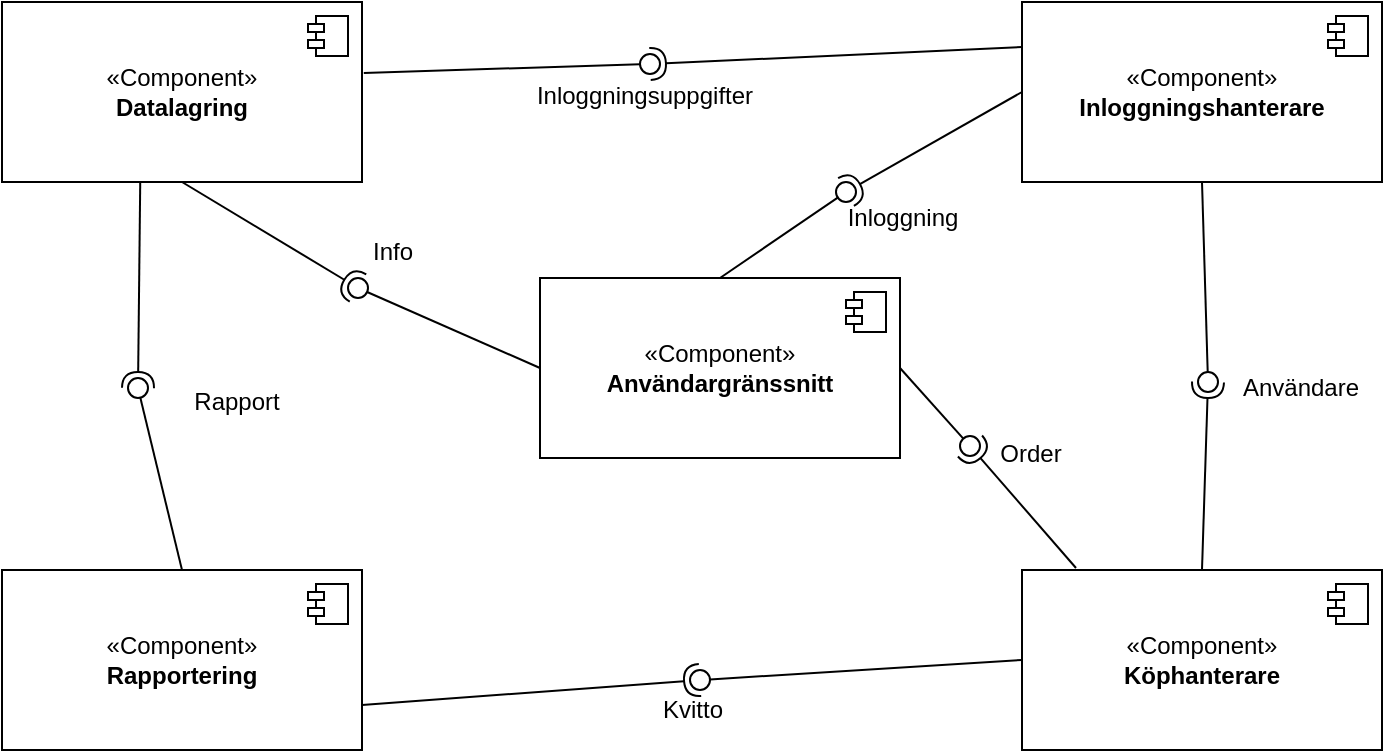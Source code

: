 <mxfile version="24.7.14">
  <diagram name="Page-1" id="b5b7bab2-c9e2-2cf4-8b2a-24fd1a2a6d21">
    <mxGraphModel dx="1158" dy="775" grid="0" gridSize="10" guides="1" tooltips="1" connect="1" arrows="1" fold="1" page="1" pageScale="1" pageWidth="3300" pageHeight="4681" background="none" math="0" shadow="0">
      <root>
        <mxCell id="0" />
        <mxCell id="1" parent="0" />
        <mxCell id="c2yfM4aKB7b6ANN_xg1U-1" value="«Component»&lt;br&gt;&lt;b&gt;Användargränssnitt&lt;/b&gt;" style="html=1;dropTarget=0;whiteSpace=wrap;" vertex="1" parent="1">
          <mxGeometry x="1246" y="884" width="180" height="90" as="geometry" />
        </mxCell>
        <mxCell id="c2yfM4aKB7b6ANN_xg1U-2" value="" style="shape=module;jettyWidth=8;jettyHeight=4;" vertex="1" parent="c2yfM4aKB7b6ANN_xg1U-1">
          <mxGeometry x="1" width="20" height="20" relative="1" as="geometry">
            <mxPoint x="-27" y="7" as="offset" />
          </mxGeometry>
        </mxCell>
        <mxCell id="c2yfM4aKB7b6ANN_xg1U-3" value="«Component»&lt;br&gt;&lt;b&gt;Datalagring&lt;/b&gt;" style="html=1;dropTarget=0;whiteSpace=wrap;" vertex="1" parent="1">
          <mxGeometry x="977" y="746" width="180" height="90" as="geometry" />
        </mxCell>
        <mxCell id="c2yfM4aKB7b6ANN_xg1U-4" value="" style="shape=module;jettyWidth=8;jettyHeight=4;" vertex="1" parent="c2yfM4aKB7b6ANN_xg1U-3">
          <mxGeometry x="1" width="20" height="20" relative="1" as="geometry">
            <mxPoint x="-27" y="7" as="offset" />
          </mxGeometry>
        </mxCell>
        <mxCell id="c2yfM4aKB7b6ANN_xg1U-5" value="«Component»&lt;br&gt;&lt;b&gt;Rapportering&lt;/b&gt;" style="html=1;dropTarget=0;whiteSpace=wrap;" vertex="1" parent="1">
          <mxGeometry x="977" y="1030" width="180" height="90" as="geometry" />
        </mxCell>
        <mxCell id="c2yfM4aKB7b6ANN_xg1U-6" value="" style="shape=module;jettyWidth=8;jettyHeight=4;" vertex="1" parent="c2yfM4aKB7b6ANN_xg1U-5">
          <mxGeometry x="1" width="20" height="20" relative="1" as="geometry">
            <mxPoint x="-27" y="7" as="offset" />
          </mxGeometry>
        </mxCell>
        <mxCell id="c2yfM4aKB7b6ANN_xg1U-7" value="«Component»&lt;br&gt;&lt;b&gt;Inloggningshanterare&lt;/b&gt;" style="html=1;dropTarget=0;whiteSpace=wrap;" vertex="1" parent="1">
          <mxGeometry x="1487" y="746" width="180" height="90" as="geometry" />
        </mxCell>
        <mxCell id="c2yfM4aKB7b6ANN_xg1U-8" value="" style="shape=module;jettyWidth=8;jettyHeight=4;" vertex="1" parent="c2yfM4aKB7b6ANN_xg1U-7">
          <mxGeometry x="1" width="20" height="20" relative="1" as="geometry">
            <mxPoint x="-27" y="7" as="offset" />
          </mxGeometry>
        </mxCell>
        <mxCell id="c2yfM4aKB7b6ANN_xg1U-9" value="«Component»&lt;br&gt;&lt;b&gt;Köphanterare&lt;/b&gt;" style="html=1;dropTarget=0;whiteSpace=wrap;" vertex="1" parent="1">
          <mxGeometry x="1487" y="1030" width="180" height="90" as="geometry" />
        </mxCell>
        <mxCell id="c2yfM4aKB7b6ANN_xg1U-10" value="" style="shape=module;jettyWidth=8;jettyHeight=4;" vertex="1" parent="c2yfM4aKB7b6ANN_xg1U-9">
          <mxGeometry x="1" width="20" height="20" relative="1" as="geometry">
            <mxPoint x="-27" y="7" as="offset" />
          </mxGeometry>
        </mxCell>
        <mxCell id="c2yfM4aKB7b6ANN_xg1U-14" value="" style="rounded=0;orthogonalLoop=1;jettySize=auto;html=1;endArrow=halfCircle;endFill=0;endSize=6;strokeWidth=1;sketch=0;exitX=0.384;exitY=0.995;exitDx=0;exitDy=0;exitPerimeter=0;entryX=0.024;entryY=0.159;entryDx=0;entryDy=0;entryPerimeter=0;" edge="1" target="c2yfM4aKB7b6ANN_xg1U-16" parent="1" source="c2yfM4aKB7b6ANN_xg1U-3">
          <mxGeometry relative="1" as="geometry">
            <mxPoint x="1283" y="1081" as="sourcePoint" />
            <mxPoint x="994" y="933" as="targetPoint" />
          </mxGeometry>
        </mxCell>
        <mxCell id="c2yfM4aKB7b6ANN_xg1U-17" value="" style="rounded=0;orthogonalLoop=1;jettySize=auto;html=1;endArrow=oval;endFill=0;sketch=0;sourcePerimeterSpacing=0;targetPerimeterSpacing=0;endSize=10;exitX=0.5;exitY=0;exitDx=0;exitDy=0;" edge="1" parent="1" source="c2yfM4aKB7b6ANN_xg1U-5" target="c2yfM4aKB7b6ANN_xg1U-16">
          <mxGeometry relative="1" as="geometry">
            <mxPoint x="1157" y="1075" as="sourcePoint" />
            <mxPoint x="1328" y="1067" as="targetPoint" />
          </mxGeometry>
        </mxCell>
        <mxCell id="c2yfM4aKB7b6ANN_xg1U-16" value="" style="ellipse;whiteSpace=wrap;html=1;align=center;aspect=fixed;fillColor=none;strokeColor=none;resizable=0;perimeter=centerPerimeter;rotatable=0;allowArrows=0;points=[];outlineConnect=1;" vertex="1" parent="1">
          <mxGeometry x="1040" y="934" width="10" height="10" as="geometry" />
        </mxCell>
        <mxCell id="c2yfM4aKB7b6ANN_xg1U-20" value="Rapport" style="text;html=1;align=center;verticalAlign=middle;resizable=0;points=[];autosize=1;strokeColor=none;fillColor=none;" vertex="1" parent="1">
          <mxGeometry x="1063" y="933" width="61" height="26" as="geometry" />
        </mxCell>
        <mxCell id="c2yfM4aKB7b6ANN_xg1U-21" value="" style="rounded=0;orthogonalLoop=1;jettySize=auto;html=1;endArrow=halfCircle;endFill=0;endSize=6;strokeWidth=1;sketch=0;exitX=1;exitY=0.75;exitDx=0;exitDy=0;entryX=0.512;entryY=1.088;entryDx=0;entryDy=0;entryPerimeter=0;" edge="1" target="c2yfM4aKB7b6ANN_xg1U-23" parent="1" source="c2yfM4aKB7b6ANN_xg1U-5">
          <mxGeometry relative="1" as="geometry">
            <mxPoint x="1346" y="1085" as="sourcePoint" />
            <mxPoint x="1348" y="1137" as="targetPoint" />
          </mxGeometry>
        </mxCell>
        <mxCell id="c2yfM4aKB7b6ANN_xg1U-22" value="" style="rounded=0;orthogonalLoop=1;jettySize=auto;html=1;endArrow=oval;endFill=0;sketch=0;sourcePerimeterSpacing=0;targetPerimeterSpacing=0;endSize=10;exitX=0;exitY=0.5;exitDx=0;exitDy=0;" edge="1" target="c2yfM4aKB7b6ANN_xg1U-23" parent="1" source="c2yfM4aKB7b6ANN_xg1U-9">
          <mxGeometry relative="1" as="geometry">
            <mxPoint x="1306" y="1085" as="sourcePoint" />
          </mxGeometry>
        </mxCell>
        <mxCell id="c2yfM4aKB7b6ANN_xg1U-23" value="" style="ellipse;whiteSpace=wrap;html=1;align=center;aspect=fixed;fillColor=none;strokeColor=none;resizable=0;perimeter=centerPerimeter;rotatable=0;allowArrows=0;points=[];outlineConnect=1;" vertex="1" parent="1">
          <mxGeometry x="1321" y="1080" width="10" height="10" as="geometry" />
        </mxCell>
        <mxCell id="c2yfM4aKB7b6ANN_xg1U-24" value="Kvitto" style="text;html=1;align=center;verticalAlign=middle;resizable=0;points=[];autosize=1;strokeColor=none;fillColor=none;" vertex="1" parent="1">
          <mxGeometry x="1298" y="1087" width="48" height="26" as="geometry" />
        </mxCell>
        <mxCell id="c2yfM4aKB7b6ANN_xg1U-26" value="" style="rounded=0;orthogonalLoop=1;jettySize=auto;html=1;endArrow=halfCircle;endFill=0;endSize=6;strokeWidth=1;sketch=0;exitX=0.5;exitY=0;exitDx=0;exitDy=0;" edge="1" target="c2yfM4aKB7b6ANN_xg1U-28" parent="1" source="c2yfM4aKB7b6ANN_xg1U-9">
          <mxGeometry relative="1" as="geometry">
            <mxPoint x="1607" y="936" as="sourcePoint" />
          </mxGeometry>
        </mxCell>
        <mxCell id="c2yfM4aKB7b6ANN_xg1U-27" value="" style="rounded=0;orthogonalLoop=1;jettySize=auto;html=1;endArrow=oval;endFill=0;sketch=0;sourcePerimeterSpacing=0;targetPerimeterSpacing=0;endSize=10;exitX=0.5;exitY=1;exitDx=0;exitDy=0;" edge="1" target="c2yfM4aKB7b6ANN_xg1U-28" parent="1" source="c2yfM4aKB7b6ANN_xg1U-7">
          <mxGeometry relative="1" as="geometry">
            <mxPoint x="1567" y="936" as="sourcePoint" />
          </mxGeometry>
        </mxCell>
        <mxCell id="c2yfM4aKB7b6ANN_xg1U-28" value="" style="ellipse;whiteSpace=wrap;html=1;align=center;aspect=fixed;fillColor=none;strokeColor=none;resizable=0;perimeter=centerPerimeter;rotatable=0;allowArrows=0;points=[];outlineConnect=1;" vertex="1" parent="1">
          <mxGeometry x="1575" y="931" width="10" height="10" as="geometry" />
        </mxCell>
        <mxCell id="c2yfM4aKB7b6ANN_xg1U-29" value="Användare" style="text;html=1;align=center;verticalAlign=middle;resizable=0;points=[];autosize=1;strokeColor=none;fillColor=none;" vertex="1" parent="1">
          <mxGeometry x="1588" y="926" width="76" height="26" as="geometry" />
        </mxCell>
        <mxCell id="c2yfM4aKB7b6ANN_xg1U-30" value="" style="rounded=0;orthogonalLoop=1;jettySize=auto;html=1;endArrow=halfCircle;endFill=0;endSize=6;strokeWidth=1;sketch=0;exitX=0.5;exitY=1;exitDx=0;exitDy=0;" edge="1" target="c2yfM4aKB7b6ANN_xg1U-32" parent="1" source="c2yfM4aKB7b6ANN_xg1U-3">
          <mxGeometry relative="1" as="geometry">
            <mxPoint x="1164" y="905" as="sourcePoint" />
          </mxGeometry>
        </mxCell>
        <mxCell id="c2yfM4aKB7b6ANN_xg1U-31" value="" style="rounded=0;orthogonalLoop=1;jettySize=auto;html=1;endArrow=oval;endFill=0;sketch=0;sourcePerimeterSpacing=0;targetPerimeterSpacing=0;endSize=10;exitX=0;exitY=0.5;exitDx=0;exitDy=0;" edge="1" target="c2yfM4aKB7b6ANN_xg1U-32" parent="1" source="c2yfM4aKB7b6ANN_xg1U-1">
          <mxGeometry relative="1" as="geometry">
            <mxPoint x="1124" y="905" as="sourcePoint" />
          </mxGeometry>
        </mxCell>
        <mxCell id="c2yfM4aKB7b6ANN_xg1U-32" value="" style="ellipse;whiteSpace=wrap;html=1;align=center;aspect=fixed;fillColor=none;strokeColor=none;resizable=0;perimeter=centerPerimeter;rotatable=0;allowArrows=0;points=[];outlineConnect=1;" vertex="1" parent="1">
          <mxGeometry x="1150" y="884" width="10" height="10" as="geometry" />
        </mxCell>
        <mxCell id="c2yfM4aKB7b6ANN_xg1U-33" value="Info" style="text;html=1;align=center;verticalAlign=middle;resizable=0;points=[];autosize=1;strokeColor=none;fillColor=none;" vertex="1" parent="1">
          <mxGeometry x="1153" y="858" width="38" height="26" as="geometry" />
        </mxCell>
        <mxCell id="c2yfM4aKB7b6ANN_xg1U-34" value="" style="rounded=0;orthogonalLoop=1;jettySize=auto;html=1;endArrow=halfCircle;endFill=0;endSize=6;strokeWidth=1;sketch=0;exitX=0;exitY=0.5;exitDx=0;exitDy=0;entryX=0.859;entryY=-0.041;entryDx=0;entryDy=0;entryPerimeter=0;" edge="1" target="c2yfM4aKB7b6ANN_xg1U-36" parent="1" source="c2yfM4aKB7b6ANN_xg1U-7">
          <mxGeometry relative="1" as="geometry">
            <mxPoint x="1413" y="832" as="sourcePoint" />
            <mxPoint x="1401" y="832" as="targetPoint" />
          </mxGeometry>
        </mxCell>
        <mxCell id="c2yfM4aKB7b6ANN_xg1U-35" value="" style="rounded=0;orthogonalLoop=1;jettySize=auto;html=1;endArrow=oval;endFill=0;sketch=0;sourcePerimeterSpacing=0;targetPerimeterSpacing=0;endSize=10;exitX=0.5;exitY=0;exitDx=0;exitDy=0;" edge="1" target="c2yfM4aKB7b6ANN_xg1U-36" parent="1" source="c2yfM4aKB7b6ANN_xg1U-1">
          <mxGeometry relative="1" as="geometry">
            <mxPoint x="1373" y="832" as="sourcePoint" />
          </mxGeometry>
        </mxCell>
        <mxCell id="c2yfM4aKB7b6ANN_xg1U-36" value="" style="ellipse;whiteSpace=wrap;html=1;align=center;aspect=fixed;fillColor=none;strokeColor=none;resizable=0;perimeter=centerPerimeter;rotatable=0;allowArrows=0;points=[];outlineConnect=1;" vertex="1" parent="1">
          <mxGeometry x="1394" y="836" width="10" height="10" as="geometry" />
        </mxCell>
        <mxCell id="c2yfM4aKB7b6ANN_xg1U-37" value="Inloggning" style="text;html=1;align=center;verticalAlign=middle;resizable=0;points=[];autosize=1;strokeColor=none;fillColor=none;" vertex="1" parent="1">
          <mxGeometry x="1390" y="841" width="73" height="26" as="geometry" />
        </mxCell>
        <mxCell id="c2yfM4aKB7b6ANN_xg1U-38" value="" style="rounded=0;orthogonalLoop=1;jettySize=auto;html=1;endArrow=halfCircle;endFill=0;endSize=6;strokeWidth=1;sketch=0;" edge="1" target="c2yfM4aKB7b6ANN_xg1U-40" parent="1">
          <mxGeometry relative="1" as="geometry">
            <mxPoint x="1514" y="1029" as="sourcePoint" />
          </mxGeometry>
        </mxCell>
        <mxCell id="c2yfM4aKB7b6ANN_xg1U-39" value="" style="rounded=0;orthogonalLoop=1;jettySize=auto;html=1;endArrow=oval;endFill=0;sketch=0;sourcePerimeterSpacing=0;targetPerimeterSpacing=0;endSize=10;exitX=1;exitY=0.5;exitDx=0;exitDy=0;" edge="1" target="c2yfM4aKB7b6ANN_xg1U-40" parent="1" source="c2yfM4aKB7b6ANN_xg1U-1">
          <mxGeometry relative="1" as="geometry">
            <mxPoint x="1468" y="939" as="sourcePoint" />
          </mxGeometry>
        </mxCell>
        <mxCell id="c2yfM4aKB7b6ANN_xg1U-40" value="" style="ellipse;whiteSpace=wrap;html=1;align=center;aspect=fixed;fillColor=none;strokeColor=none;resizable=0;perimeter=centerPerimeter;rotatable=0;allowArrows=0;points=[];outlineConnect=1;" vertex="1" parent="1">
          <mxGeometry x="1456" y="963" width="10" height="10" as="geometry" />
        </mxCell>
        <mxCell id="c2yfM4aKB7b6ANN_xg1U-41" value="Order" style="text;html=1;align=center;verticalAlign=middle;resizable=0;points=[];autosize=1;strokeColor=none;fillColor=none;" vertex="1" parent="1">
          <mxGeometry x="1466" y="959" width="49" height="26" as="geometry" />
        </mxCell>
        <mxCell id="c2yfM4aKB7b6ANN_xg1U-42" value="" style="rounded=0;orthogonalLoop=1;jettySize=auto;html=1;endArrow=halfCircle;endFill=0;endSize=6;strokeWidth=1;sketch=0;exitX=0;exitY=0.25;exitDx=0;exitDy=0;" edge="1" target="c2yfM4aKB7b6ANN_xg1U-44" parent="1" source="c2yfM4aKB7b6ANN_xg1U-7">
          <mxGeometry relative="1" as="geometry">
            <mxPoint x="1321" y="777" as="sourcePoint" />
          </mxGeometry>
        </mxCell>
        <mxCell id="c2yfM4aKB7b6ANN_xg1U-43" value="" style="rounded=0;orthogonalLoop=1;jettySize=auto;html=1;endArrow=oval;endFill=0;sketch=0;sourcePerimeterSpacing=0;targetPerimeterSpacing=0;endSize=10;exitX=1.005;exitY=0.394;exitDx=0;exitDy=0;exitPerimeter=0;" edge="1" target="c2yfM4aKB7b6ANN_xg1U-44" parent="1" source="c2yfM4aKB7b6ANN_xg1U-3">
          <mxGeometry relative="1" as="geometry">
            <mxPoint x="1281" y="777" as="sourcePoint" />
          </mxGeometry>
        </mxCell>
        <mxCell id="c2yfM4aKB7b6ANN_xg1U-44" value="" style="ellipse;whiteSpace=wrap;html=1;align=center;aspect=fixed;fillColor=none;strokeColor=none;resizable=0;perimeter=centerPerimeter;rotatable=0;allowArrows=0;points=[];outlineConnect=1;" vertex="1" parent="1">
          <mxGeometry x="1296" y="772" width="10" height="10" as="geometry" />
        </mxCell>
        <mxCell id="c2yfM4aKB7b6ANN_xg1U-45" value="Inloggningsuppgifter" style="text;html=1;align=center;verticalAlign=middle;resizable=0;points=[];autosize=1;strokeColor=none;fillColor=none;" vertex="1" parent="1">
          <mxGeometry x="1235" y="780" width="126" height="26" as="geometry" />
        </mxCell>
      </root>
    </mxGraphModel>
  </diagram>
</mxfile>
